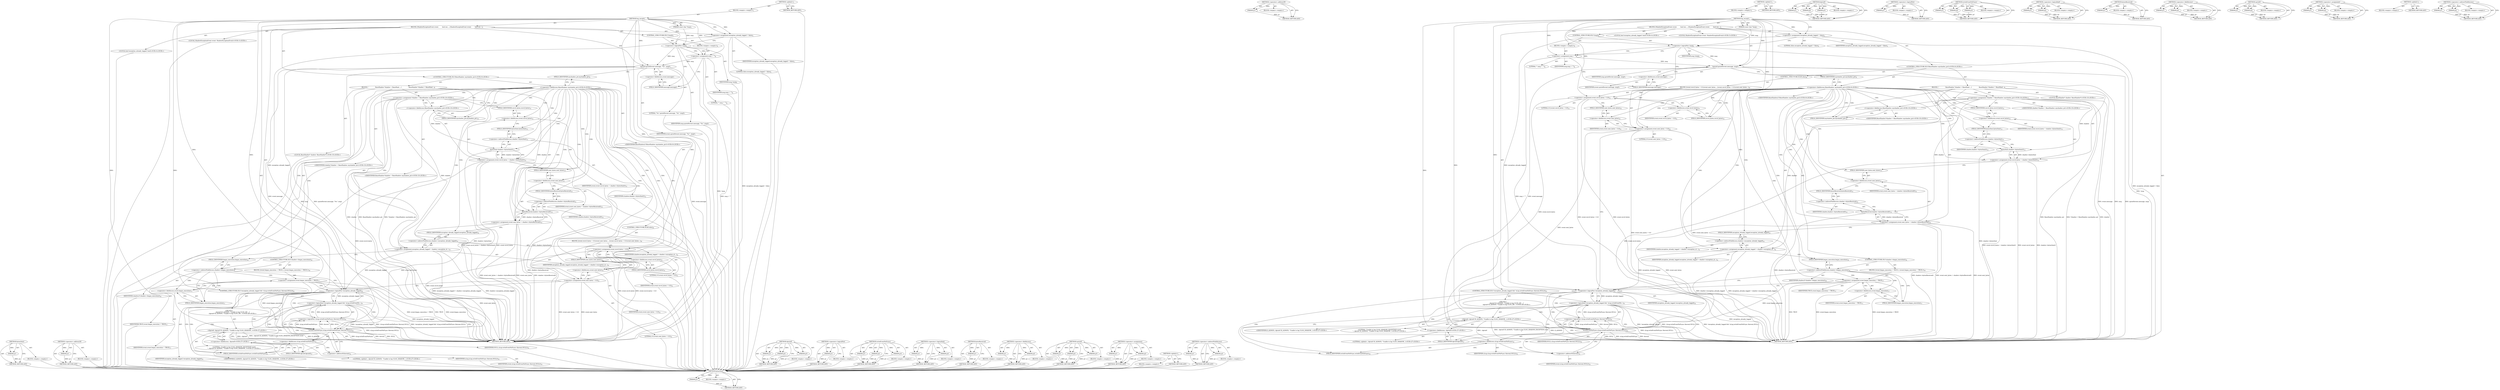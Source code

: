 digraph "&lt;operator&gt;.indirectFieldAccess" {
vulnerable_149 [label=<(METHOD,bytesSent)>];
vulnerable_150 [label=<(PARAM,p1)>];
vulnerable_151 [label=<(BLOCK,&lt;empty&gt;,&lt;empty&gt;)>];
vulnerable_152 [label=<(METHOD_RETURN,ANY)>];
vulnerable_173 [label=<(METHOD,&lt;operator&gt;.addressOf)>];
vulnerable_174 [label=<(PARAM,p1)>];
vulnerable_175 [label=<(BLOCK,&lt;empty&gt;,&lt;empty&gt;)>];
vulnerable_176 [label=<(METHOD_RETURN,ANY)>];
vulnerable_6 [label=<(METHOD,&lt;global&gt;)<SUB>1</SUB>>];
vulnerable_7 [label=<(BLOCK,&lt;empty&gt;,&lt;empty&gt;)<SUB>1</SUB>>];
vulnerable_8 [label=<(METHOD,log_except)<SUB>1</SUB>>];
vulnerable_9 [label=<(PARAM,const char *msg)<SUB>1</SUB>>];
vulnerable_10 [label=<(BLOCK,{
	ShadowExceptionEvent event;
        bool exc...,{
	ShadowExceptionEvent event;
        bool exc...)<SUB>2</SUB>>];
vulnerable_11 [label="<(LOCAL,ShadowExceptionEvent event: ShadowExceptionEvent)<SUB>3</SUB>>"];
vulnerable_12 [label="<(LOCAL,bool exception_already_logged: bool)<SUB>4</SUB>>"];
vulnerable_13 [label=<(&lt;operator&gt;.assignment,exception_already_logged = false)<SUB>4</SUB>>];
vulnerable_14 [label=<(IDENTIFIER,exception_already_logged,exception_already_logged = false)<SUB>4</SUB>>];
vulnerable_15 [label=<(LITERAL,false,exception_already_logged = false)<SUB>4</SUB>>];
vulnerable_16 [label=<(CONTROL_STRUCTURE,IF,if (!msg))<SUB>6</SUB>>];
vulnerable_17 [label=<(&lt;operator&gt;.logicalNot,!msg)<SUB>6</SUB>>];
vulnerable_18 [label=<(IDENTIFIER,msg,!msg)<SUB>6</SUB>>];
vulnerable_19 [label=<(BLOCK,&lt;empty&gt;,&lt;empty&gt;)<SUB>6</SUB>>];
vulnerable_20 [label=<(&lt;operator&gt;.assignment,msg = &quot;&quot;)<SUB>6</SUB>>];
vulnerable_21 [label=<(IDENTIFIER,msg,msg = &quot;&quot;)<SUB>6</SUB>>];
vulnerable_22 [label=<(LITERAL,&quot;&quot;,msg = &quot;&quot;)<SUB>6</SUB>>];
vulnerable_23 [label=<(sprintf,sprintf(event.message, msg))<SUB>7</SUB>>];
vulnerable_24 [label=<(&lt;operator&gt;.fieldAccess,event.message)<SUB>7</SUB>>];
vulnerable_25 [label=<(IDENTIFIER,event,sprintf(event.message, msg))<SUB>7</SUB>>];
vulnerable_26 [label=<(FIELD_IDENTIFIER,message,message)<SUB>7</SUB>>];
vulnerable_27 [label=<(IDENTIFIER,msg,sprintf(event.message, msg))<SUB>7</SUB>>];
vulnerable_28 [label="<(CONTROL_STRUCTURE,IF,if (BaseShadow::myshadow_ptr))<SUB>9</SUB>>"];
vulnerable_29 [label="<(&lt;operator&gt;.fieldAccess,BaseShadow::myshadow_ptr)<SUB>9</SUB>>"];
vulnerable_30 [label="<(IDENTIFIER,BaseShadow,if (BaseShadow::myshadow_ptr))<SUB>9</SUB>>"];
vulnerable_31 [label=<(FIELD_IDENTIFIER,myshadow_ptr,myshadow_ptr)<SUB>9</SUB>>];
vulnerable_32 [label=<(BLOCK,{
                BaseShadow *shadow = BaseShad...,{
                BaseShadow *shadow = BaseShad...)<SUB>9</SUB>>];
vulnerable_33 [label="<(LOCAL,BaseShadow* shadow: BaseShadow*)<SUB>10</SUB>>"];
vulnerable_34 [label="<(&lt;operator&gt;.assignment,*shadow = BaseShadow::myshadow_ptr)<SUB>10</SUB>>"];
vulnerable_35 [label="<(IDENTIFIER,shadow,*shadow = BaseShadow::myshadow_ptr)<SUB>10</SUB>>"];
vulnerable_36 [label="<(&lt;operator&gt;.fieldAccess,BaseShadow::myshadow_ptr)<SUB>10</SUB>>"];
vulnerable_37 [label="<(IDENTIFIER,BaseShadow,*shadow = BaseShadow::myshadow_ptr)<SUB>10</SUB>>"];
vulnerable_38 [label=<(FIELD_IDENTIFIER,myshadow_ptr,myshadow_ptr)<SUB>10</SUB>>];
vulnerable_39 [label=<(&lt;operator&gt;.assignment,event.recvd_bytes = shadow-&gt;bytesSent())<SUB>12</SUB>>];
vulnerable_40 [label=<(&lt;operator&gt;.fieldAccess,event.recvd_bytes)<SUB>12</SUB>>];
vulnerable_41 [label=<(IDENTIFIER,event,event.recvd_bytes = shadow-&gt;bytesSent())<SUB>12</SUB>>];
vulnerable_42 [label=<(FIELD_IDENTIFIER,recvd_bytes,recvd_bytes)<SUB>12</SUB>>];
vulnerable_43 [label=<(bytesSent,shadow-&gt;bytesSent())<SUB>12</SUB>>];
vulnerable_44 [label=<(&lt;operator&gt;.indirectFieldAccess,shadow-&gt;bytesSent)<SUB>12</SUB>>];
vulnerable_45 [label=<(IDENTIFIER,shadow,shadow-&gt;bytesSent())<SUB>12</SUB>>];
vulnerable_46 [label=<(FIELD_IDENTIFIER,bytesSent,bytesSent)<SUB>12</SUB>>];
vulnerable_47 [label=<(&lt;operator&gt;.assignment,event.sent_bytes = shadow-&gt;bytesReceived())<SUB>13</SUB>>];
vulnerable_48 [label=<(&lt;operator&gt;.fieldAccess,event.sent_bytes)<SUB>13</SUB>>];
vulnerable_49 [label=<(IDENTIFIER,event,event.sent_bytes = shadow-&gt;bytesReceived())<SUB>13</SUB>>];
vulnerable_50 [label=<(FIELD_IDENTIFIER,sent_bytes,sent_bytes)<SUB>13</SUB>>];
vulnerable_51 [label=<(bytesReceived,shadow-&gt;bytesReceived())<SUB>13</SUB>>];
vulnerable_52 [label=<(&lt;operator&gt;.indirectFieldAccess,shadow-&gt;bytesReceived)<SUB>13</SUB>>];
vulnerable_53 [label=<(IDENTIFIER,shadow,shadow-&gt;bytesReceived())<SUB>13</SUB>>];
vulnerable_54 [label=<(FIELD_IDENTIFIER,bytesReceived,bytesReceived)<SUB>13</SUB>>];
vulnerable_55 [label=<(&lt;operator&gt;.assignment,exception_already_logged = shadow-&gt;exception_al...)<SUB>14</SUB>>];
vulnerable_56 [label=<(IDENTIFIER,exception_already_logged,exception_already_logged = shadow-&gt;exception_al...)<SUB>14</SUB>>];
vulnerable_57 [label=<(&lt;operator&gt;.indirectFieldAccess,shadow-&gt;exception_already_logged)<SUB>14</SUB>>];
vulnerable_58 [label=<(IDENTIFIER,shadow,exception_already_logged = shadow-&gt;exception_al...)<SUB>14</SUB>>];
vulnerable_59 [label=<(FIELD_IDENTIFIER,exception_already_logged,exception_already_logged)<SUB>14</SUB>>];
vulnerable_60 [label=<(CONTROL_STRUCTURE,IF,if (shadow-&gt;began_execution))<SUB>16</SUB>>];
vulnerable_61 [label=<(&lt;operator&gt;.indirectFieldAccess,shadow-&gt;began_execution)<SUB>16</SUB>>];
vulnerable_62 [label=<(IDENTIFIER,shadow,if (shadow-&gt;began_execution))<SUB>16</SUB>>];
vulnerable_63 [label=<(FIELD_IDENTIFIER,began_execution,began_execution)<SUB>16</SUB>>];
vulnerable_64 [label=<(BLOCK,{
			event.began_execution = TRUE;
		},{
			event.began_execution = TRUE;
		})<SUB>16</SUB>>];
vulnerable_65 [label=<(&lt;operator&gt;.assignment,event.began_execution = TRUE)<SUB>17</SUB>>];
vulnerable_66 [label=<(&lt;operator&gt;.fieldAccess,event.began_execution)<SUB>17</SUB>>];
vulnerable_67 [label=<(IDENTIFIER,event,event.began_execution = TRUE)<SUB>17</SUB>>];
vulnerable_68 [label=<(FIELD_IDENTIFIER,began_execution,began_execution)<SUB>17</SUB>>];
vulnerable_69 [label=<(IDENTIFIER,TRUE,event.began_execution = TRUE)<SUB>17</SUB>>];
vulnerable_70 [label=<(CONTROL_STRUCTURE,ELSE,else)<SUB>20</SUB>>];
vulnerable_71 [label=<(BLOCK,{
		event.recvd_bytes = 0.0;
		event.sent_bytes...,{
		event.recvd_bytes = 0.0;
		event.sent_bytes...)<SUB>20</SUB>>];
vulnerable_72 [label=<(&lt;operator&gt;.assignment,event.recvd_bytes = 0.0)<SUB>21</SUB>>];
vulnerable_73 [label=<(&lt;operator&gt;.fieldAccess,event.recvd_bytes)<SUB>21</SUB>>];
vulnerable_74 [label=<(IDENTIFIER,event,event.recvd_bytes = 0.0)<SUB>21</SUB>>];
vulnerable_75 [label=<(FIELD_IDENTIFIER,recvd_bytes,recvd_bytes)<SUB>21</SUB>>];
vulnerable_76 [label=<(LITERAL,0.0,event.recvd_bytes = 0.0)<SUB>21</SUB>>];
vulnerable_77 [label=<(&lt;operator&gt;.assignment,event.sent_bytes = 0.0)<SUB>22</SUB>>];
vulnerable_78 [label=<(&lt;operator&gt;.fieldAccess,event.sent_bytes)<SUB>22</SUB>>];
vulnerable_79 [label=<(IDENTIFIER,event,event.sent_bytes = 0.0)<SUB>22</SUB>>];
vulnerable_80 [label=<(FIELD_IDENTIFIER,sent_bytes,sent_bytes)<SUB>22</SUB>>];
vulnerable_81 [label=<(LITERAL,0.0,event.sent_bytes = 0.0)<SUB>22</SUB>>];
vulnerable_82 [label=<(CONTROL_STRUCTURE,IF,if (!exception_already_logged &amp;&amp; !uLog.writeEventNoFsync (&amp;event,NULL)))<SUB>25</SUB>>];
vulnerable_83 [label=<(&lt;operator&gt;.logicalAnd,!exception_already_logged &amp;&amp; !uLog.writeEventNo...)<SUB>25</SUB>>];
vulnerable_84 [label=<(&lt;operator&gt;.logicalNot,!exception_already_logged)<SUB>25</SUB>>];
vulnerable_85 [label=<(IDENTIFIER,exception_already_logged,!exception_already_logged)<SUB>25</SUB>>];
vulnerable_86 [label=<(&lt;operator&gt;.logicalNot,!uLog.writeEventNoFsync (&amp;event,NULL))<SUB>25</SUB>>];
vulnerable_87 [label=<(writeEventNoFsync,uLog.writeEventNoFsync (&amp;event,NULL))<SUB>25</SUB>>];
vulnerable_88 [label=<(&lt;operator&gt;.fieldAccess,uLog.writeEventNoFsync)<SUB>25</SUB>>];
vulnerable_89 [label=<(IDENTIFIER,uLog,uLog.writeEventNoFsync (&amp;event,NULL))<SUB>25</SUB>>];
vulnerable_90 [label=<(FIELD_IDENTIFIER,writeEventNoFsync,writeEventNoFsync)<SUB>25</SUB>>];
vulnerable_91 [label=<(&lt;operator&gt;.addressOf,&amp;event)<SUB>25</SUB>>];
vulnerable_92 [label=<(IDENTIFIER,event,uLog.writeEventNoFsync (&amp;event,NULL))<SUB>25</SUB>>];
vulnerable_93 [label=<(IDENTIFIER,NULL,uLog.writeEventNoFsync (&amp;event,NULL))<SUB>25</SUB>>];
vulnerable_94 [label="<(BLOCK,{
		::dprintf (D_ALWAYS, &quot;Unable to log ULOG_SH...,{
		::dprintf (D_ALWAYS, &quot;Unable to log ULOG_SH...)<SUB>26</SUB>>"];
vulnerable_95 [label="<(dprintf,::dprintf (D_ALWAYS, &quot;Unable to log ULOG_SHADOW...)<SUB>27</SUB>>"];
vulnerable_96 [label="<(&lt;operator&gt;.fieldAccess,::dprintf)<SUB>27</SUB>>"];
vulnerable_97 [label="<(LITERAL,&lt;global&gt;,::dprintf (D_ALWAYS, &quot;Unable to log ULOG_SHADOW...)<SUB>27</SUB>>"];
vulnerable_98 [label=<(FIELD_IDENTIFIER,dprintf,dprintf)<SUB>27</SUB>>];
vulnerable_99 [label="<(IDENTIFIER,D_ALWAYS,::dprintf (D_ALWAYS, &quot;Unable to log ULOG_SHADOW...)<SUB>27</SUB>>"];
vulnerable_100 [label="<(LITERAL,&quot;Unable to log ULOG_SHADOW_EXCEPTION event\n&quot;,::dprintf (D_ALWAYS, &quot;Unable to log ULOG_SHADOW...)<SUB>27</SUB>>"];
vulnerable_101 [label=<(METHOD_RETURN,ANY)<SUB>1</SUB>>];
vulnerable_103 [label=<(METHOD_RETURN,ANY)<SUB>1</SUB>>];
vulnerable_177 [label=<(METHOD,dprintf)>];
vulnerable_178 [label=<(PARAM,p1)>];
vulnerable_179 [label=<(PARAM,p2)>];
vulnerable_180 [label=<(PARAM,p3)>];
vulnerable_181 [label=<(BLOCK,&lt;empty&gt;,&lt;empty&gt;)>];
vulnerable_182 [label=<(METHOD_RETURN,ANY)>];
vulnerable_135 [label=<(METHOD,&lt;operator&gt;.logicalNot)>];
vulnerable_136 [label=<(PARAM,p1)>];
vulnerable_137 [label=<(BLOCK,&lt;empty&gt;,&lt;empty&gt;)>];
vulnerable_138 [label=<(METHOD_RETURN,ANY)>];
vulnerable_167 [label=<(METHOD,writeEventNoFsync)>];
vulnerable_168 [label=<(PARAM,p1)>];
vulnerable_169 [label=<(PARAM,p2)>];
vulnerable_170 [label=<(PARAM,p3)>];
vulnerable_171 [label=<(BLOCK,&lt;empty&gt;,&lt;empty&gt;)>];
vulnerable_172 [label=<(METHOD_RETURN,ANY)>];
vulnerable_162 [label=<(METHOD,&lt;operator&gt;.logicalAnd)>];
vulnerable_163 [label=<(PARAM,p1)>];
vulnerable_164 [label=<(PARAM,p2)>];
vulnerable_165 [label=<(BLOCK,&lt;empty&gt;,&lt;empty&gt;)>];
vulnerable_166 [label=<(METHOD_RETURN,ANY)>];
vulnerable_158 [label=<(METHOD,bytesReceived)>];
vulnerable_159 [label=<(PARAM,p1)>];
vulnerable_160 [label=<(BLOCK,&lt;empty&gt;,&lt;empty&gt;)>];
vulnerable_161 [label=<(METHOD_RETURN,ANY)>];
vulnerable_144 [label=<(METHOD,&lt;operator&gt;.fieldAccess)>];
vulnerable_145 [label=<(PARAM,p1)>];
vulnerable_146 [label=<(PARAM,p2)>];
vulnerable_147 [label=<(BLOCK,&lt;empty&gt;,&lt;empty&gt;)>];
vulnerable_148 [label=<(METHOD_RETURN,ANY)>];
vulnerable_139 [label=<(METHOD,sprintf)>];
vulnerable_140 [label=<(PARAM,p1)>];
vulnerable_141 [label=<(PARAM,p2)>];
vulnerable_142 [label=<(BLOCK,&lt;empty&gt;,&lt;empty&gt;)>];
vulnerable_143 [label=<(METHOD_RETURN,ANY)>];
vulnerable_130 [label=<(METHOD,&lt;operator&gt;.assignment)>];
vulnerable_131 [label=<(PARAM,p1)>];
vulnerable_132 [label=<(PARAM,p2)>];
vulnerable_133 [label=<(BLOCK,&lt;empty&gt;,&lt;empty&gt;)>];
vulnerable_134 [label=<(METHOD_RETURN,ANY)>];
vulnerable_124 [label=<(METHOD,&lt;global&gt;)<SUB>1</SUB>>];
vulnerable_125 [label=<(BLOCK,&lt;empty&gt;,&lt;empty&gt;)>];
vulnerable_126 [label=<(METHOD_RETURN,ANY)>];
vulnerable_153 [label=<(METHOD,&lt;operator&gt;.indirectFieldAccess)>];
vulnerable_154 [label=<(PARAM,p1)>];
vulnerable_155 [label=<(PARAM,p2)>];
vulnerable_156 [label=<(BLOCK,&lt;empty&gt;,&lt;empty&gt;)>];
vulnerable_157 [label=<(METHOD_RETURN,ANY)>];
fixed_153 [label=<(METHOD,bytesSent)>];
fixed_154 [label=<(PARAM,p1)>];
fixed_155 [label=<(BLOCK,&lt;empty&gt;,&lt;empty&gt;)>];
fixed_156 [label=<(METHOD_RETURN,ANY)>];
fixed_177 [label=<(METHOD,&lt;operator&gt;.addressOf)>];
fixed_178 [label=<(PARAM,p1)>];
fixed_179 [label=<(BLOCK,&lt;empty&gt;,&lt;empty&gt;)>];
fixed_180 [label=<(METHOD_RETURN,ANY)>];
fixed_6 [label=<(METHOD,&lt;global&gt;)<SUB>1</SUB>>];
fixed_7 [label=<(BLOCK,&lt;empty&gt;,&lt;empty&gt;)<SUB>1</SUB>>];
fixed_8 [label=<(METHOD,log_except)<SUB>1</SUB>>];
fixed_9 [label=<(PARAM,const char *msg)<SUB>1</SUB>>];
fixed_10 [label=<(BLOCK,{
	ShadowExceptionEvent event;
        bool exc...,{
	ShadowExceptionEvent event;
        bool exc...)<SUB>2</SUB>>];
fixed_11 [label="<(LOCAL,ShadowExceptionEvent event: ShadowExceptionEvent)<SUB>3</SUB>>"];
fixed_12 [label="<(LOCAL,bool exception_already_logged: bool)<SUB>4</SUB>>"];
fixed_13 [label=<(&lt;operator&gt;.assignment,exception_already_logged = false)<SUB>4</SUB>>];
fixed_14 [label=<(IDENTIFIER,exception_already_logged,exception_already_logged = false)<SUB>4</SUB>>];
fixed_15 [label=<(LITERAL,false,exception_already_logged = false)<SUB>4</SUB>>];
fixed_16 [label=<(CONTROL_STRUCTURE,IF,if (!msg))<SUB>6</SUB>>];
fixed_17 [label=<(&lt;operator&gt;.logicalNot,!msg)<SUB>6</SUB>>];
fixed_18 [label=<(IDENTIFIER,msg,!msg)<SUB>6</SUB>>];
fixed_19 [label=<(BLOCK,&lt;empty&gt;,&lt;empty&gt;)<SUB>6</SUB>>];
fixed_20 [label=<(&lt;operator&gt;.assignment,msg = &quot;&quot;)<SUB>6</SUB>>];
fixed_21 [label=<(IDENTIFIER,msg,msg = &quot;&quot;)<SUB>6</SUB>>];
fixed_22 [label=<(LITERAL,&quot;&quot;,msg = &quot;&quot;)<SUB>6</SUB>>];
fixed_23 [label=<(sprintf,sprintf(event.message, &quot;%s&quot;, msg))<SUB>7</SUB>>];
fixed_24 [label=<(&lt;operator&gt;.fieldAccess,event.message)<SUB>7</SUB>>];
fixed_25 [label=<(IDENTIFIER,event,sprintf(event.message, &quot;%s&quot;, msg))<SUB>7</SUB>>];
fixed_26 [label=<(FIELD_IDENTIFIER,message,message)<SUB>7</SUB>>];
fixed_27 [label=<(LITERAL,&quot;%s&quot;,sprintf(event.message, &quot;%s&quot;, msg))<SUB>7</SUB>>];
fixed_28 [label=<(IDENTIFIER,msg,sprintf(event.message, &quot;%s&quot;, msg))<SUB>7</SUB>>];
fixed_29 [label="<(CONTROL_STRUCTURE,IF,if (BaseShadow::myshadow_ptr))<SUB>9</SUB>>"];
fixed_30 [label="<(&lt;operator&gt;.fieldAccess,BaseShadow::myshadow_ptr)<SUB>9</SUB>>"];
fixed_31 [label="<(IDENTIFIER,BaseShadow,if (BaseShadow::myshadow_ptr))<SUB>9</SUB>>"];
fixed_32 [label=<(FIELD_IDENTIFIER,myshadow_ptr,myshadow_ptr)<SUB>9</SUB>>];
fixed_33 [label=<(BLOCK,{
                BaseShadow *shadow = BaseShad...,{
                BaseShadow *shadow = BaseShad...)<SUB>9</SUB>>];
fixed_34 [label="<(LOCAL,BaseShadow* shadow: BaseShadow*)<SUB>10</SUB>>"];
fixed_35 [label="<(&lt;operator&gt;.assignment,*shadow = BaseShadow::myshadow_ptr)<SUB>10</SUB>>"];
fixed_36 [label="<(IDENTIFIER,shadow,*shadow = BaseShadow::myshadow_ptr)<SUB>10</SUB>>"];
fixed_37 [label="<(&lt;operator&gt;.fieldAccess,BaseShadow::myshadow_ptr)<SUB>10</SUB>>"];
fixed_38 [label="<(IDENTIFIER,BaseShadow,*shadow = BaseShadow::myshadow_ptr)<SUB>10</SUB>>"];
fixed_39 [label=<(FIELD_IDENTIFIER,myshadow_ptr,myshadow_ptr)<SUB>10</SUB>>];
fixed_40 [label=<(&lt;operator&gt;.assignment,event.recvd_bytes = shadow-&gt;bytesSent())<SUB>12</SUB>>];
fixed_41 [label=<(&lt;operator&gt;.fieldAccess,event.recvd_bytes)<SUB>12</SUB>>];
fixed_42 [label=<(IDENTIFIER,event,event.recvd_bytes = shadow-&gt;bytesSent())<SUB>12</SUB>>];
fixed_43 [label=<(FIELD_IDENTIFIER,recvd_bytes,recvd_bytes)<SUB>12</SUB>>];
fixed_44 [label=<(bytesSent,shadow-&gt;bytesSent())<SUB>12</SUB>>];
fixed_45 [label=<(&lt;operator&gt;.indirectFieldAccess,shadow-&gt;bytesSent)<SUB>12</SUB>>];
fixed_46 [label=<(IDENTIFIER,shadow,shadow-&gt;bytesSent())<SUB>12</SUB>>];
fixed_47 [label=<(FIELD_IDENTIFIER,bytesSent,bytesSent)<SUB>12</SUB>>];
fixed_48 [label=<(&lt;operator&gt;.assignment,event.sent_bytes = shadow-&gt;bytesReceived())<SUB>13</SUB>>];
fixed_49 [label=<(&lt;operator&gt;.fieldAccess,event.sent_bytes)<SUB>13</SUB>>];
fixed_50 [label=<(IDENTIFIER,event,event.sent_bytes = shadow-&gt;bytesReceived())<SUB>13</SUB>>];
fixed_51 [label=<(FIELD_IDENTIFIER,sent_bytes,sent_bytes)<SUB>13</SUB>>];
fixed_52 [label=<(bytesReceived,shadow-&gt;bytesReceived())<SUB>13</SUB>>];
fixed_53 [label=<(&lt;operator&gt;.indirectFieldAccess,shadow-&gt;bytesReceived)<SUB>13</SUB>>];
fixed_54 [label=<(IDENTIFIER,shadow,shadow-&gt;bytesReceived())<SUB>13</SUB>>];
fixed_55 [label=<(FIELD_IDENTIFIER,bytesReceived,bytesReceived)<SUB>13</SUB>>];
fixed_56 [label=<(&lt;operator&gt;.assignment,exception_already_logged = shadow-&gt;exception_al...)<SUB>14</SUB>>];
fixed_57 [label=<(IDENTIFIER,exception_already_logged,exception_already_logged = shadow-&gt;exception_al...)<SUB>14</SUB>>];
fixed_58 [label=<(&lt;operator&gt;.indirectFieldAccess,shadow-&gt;exception_already_logged)<SUB>14</SUB>>];
fixed_59 [label=<(IDENTIFIER,shadow,exception_already_logged = shadow-&gt;exception_al...)<SUB>14</SUB>>];
fixed_60 [label=<(FIELD_IDENTIFIER,exception_already_logged,exception_already_logged)<SUB>14</SUB>>];
fixed_61 [label=<(CONTROL_STRUCTURE,IF,if (shadow-&gt;began_execution))<SUB>16</SUB>>];
fixed_62 [label=<(&lt;operator&gt;.indirectFieldAccess,shadow-&gt;began_execution)<SUB>16</SUB>>];
fixed_63 [label=<(IDENTIFIER,shadow,if (shadow-&gt;began_execution))<SUB>16</SUB>>];
fixed_64 [label=<(FIELD_IDENTIFIER,began_execution,began_execution)<SUB>16</SUB>>];
fixed_65 [label=<(BLOCK,{
			event.began_execution = TRUE;
		},{
			event.began_execution = TRUE;
		})<SUB>16</SUB>>];
fixed_66 [label=<(&lt;operator&gt;.assignment,event.began_execution = TRUE)<SUB>17</SUB>>];
fixed_67 [label=<(&lt;operator&gt;.fieldAccess,event.began_execution)<SUB>17</SUB>>];
fixed_68 [label=<(IDENTIFIER,event,event.began_execution = TRUE)<SUB>17</SUB>>];
fixed_69 [label=<(FIELD_IDENTIFIER,began_execution,began_execution)<SUB>17</SUB>>];
fixed_70 [label=<(IDENTIFIER,TRUE,event.began_execution = TRUE)<SUB>17</SUB>>];
fixed_71 [label=<(CONTROL_STRUCTURE,ELSE,else)<SUB>20</SUB>>];
fixed_72 [label=<(BLOCK,{
		event.recvd_bytes = 0.0;
		event.sent_bytes...,{
		event.recvd_bytes = 0.0;
		event.sent_bytes...)<SUB>20</SUB>>];
fixed_73 [label=<(&lt;operator&gt;.assignment,event.recvd_bytes = 0.0)<SUB>21</SUB>>];
fixed_74 [label=<(&lt;operator&gt;.fieldAccess,event.recvd_bytes)<SUB>21</SUB>>];
fixed_75 [label=<(IDENTIFIER,event,event.recvd_bytes = 0.0)<SUB>21</SUB>>];
fixed_76 [label=<(FIELD_IDENTIFIER,recvd_bytes,recvd_bytes)<SUB>21</SUB>>];
fixed_77 [label=<(LITERAL,0.0,event.recvd_bytes = 0.0)<SUB>21</SUB>>];
fixed_78 [label=<(&lt;operator&gt;.assignment,event.sent_bytes = 0.0)<SUB>22</SUB>>];
fixed_79 [label=<(&lt;operator&gt;.fieldAccess,event.sent_bytes)<SUB>22</SUB>>];
fixed_80 [label=<(IDENTIFIER,event,event.sent_bytes = 0.0)<SUB>22</SUB>>];
fixed_81 [label=<(FIELD_IDENTIFIER,sent_bytes,sent_bytes)<SUB>22</SUB>>];
fixed_82 [label=<(LITERAL,0.0,event.sent_bytes = 0.0)<SUB>22</SUB>>];
fixed_83 [label=<(CONTROL_STRUCTURE,IF,if (!exception_already_logged &amp;&amp; !uLog.writeEventNoFsync (&amp;event,NULL)))<SUB>25</SUB>>];
fixed_84 [label=<(&lt;operator&gt;.logicalAnd,!exception_already_logged &amp;&amp; !uLog.writeEventNo...)<SUB>25</SUB>>];
fixed_85 [label=<(&lt;operator&gt;.logicalNot,!exception_already_logged)<SUB>25</SUB>>];
fixed_86 [label=<(IDENTIFIER,exception_already_logged,!exception_already_logged)<SUB>25</SUB>>];
fixed_87 [label=<(&lt;operator&gt;.logicalNot,!uLog.writeEventNoFsync (&amp;event,NULL))<SUB>25</SUB>>];
fixed_88 [label=<(writeEventNoFsync,uLog.writeEventNoFsync (&amp;event,NULL))<SUB>25</SUB>>];
fixed_89 [label=<(&lt;operator&gt;.fieldAccess,uLog.writeEventNoFsync)<SUB>25</SUB>>];
fixed_90 [label=<(IDENTIFIER,uLog,uLog.writeEventNoFsync (&amp;event,NULL))<SUB>25</SUB>>];
fixed_91 [label=<(FIELD_IDENTIFIER,writeEventNoFsync,writeEventNoFsync)<SUB>25</SUB>>];
fixed_92 [label=<(&lt;operator&gt;.addressOf,&amp;event)<SUB>25</SUB>>];
fixed_93 [label=<(IDENTIFIER,event,uLog.writeEventNoFsync (&amp;event,NULL))<SUB>25</SUB>>];
fixed_94 [label=<(IDENTIFIER,NULL,uLog.writeEventNoFsync (&amp;event,NULL))<SUB>25</SUB>>];
fixed_95 [label="<(BLOCK,{
		::dprintf (D_ALWAYS, &quot;Unable to log ULOG_SH...,{
		::dprintf (D_ALWAYS, &quot;Unable to log ULOG_SH...)<SUB>26</SUB>>"];
fixed_96 [label="<(dprintf,::dprintf (D_ALWAYS, &quot;Unable to log ULOG_SHADOW...)<SUB>27</SUB>>"];
fixed_97 [label="<(&lt;operator&gt;.fieldAccess,::dprintf)<SUB>27</SUB>>"];
fixed_98 [label="<(LITERAL,&lt;global&gt;,::dprintf (D_ALWAYS, &quot;Unable to log ULOG_SHADOW...)<SUB>27</SUB>>"];
fixed_99 [label=<(FIELD_IDENTIFIER,dprintf,dprintf)<SUB>27</SUB>>];
fixed_100 [label="<(IDENTIFIER,D_ALWAYS,::dprintf (D_ALWAYS, &quot;Unable to log ULOG_SHADOW...)<SUB>27</SUB>>"];
fixed_101 [label="<(LITERAL,&quot;Unable to log ULOG_SHADOW_EXCEPTION event\n&quot;,::dprintf (D_ALWAYS, &quot;Unable to log ULOG_SHADOW...)<SUB>27</SUB>>"];
fixed_102 [label=<(METHOD_RETURN,ANY)<SUB>1</SUB>>];
fixed_104 [label=<(METHOD_RETURN,ANY)<SUB>1</SUB>>];
fixed_181 [label=<(METHOD,dprintf)>];
fixed_182 [label=<(PARAM,p1)>];
fixed_183 [label=<(PARAM,p2)>];
fixed_184 [label=<(PARAM,p3)>];
fixed_185 [label=<(BLOCK,&lt;empty&gt;,&lt;empty&gt;)>];
fixed_186 [label=<(METHOD_RETURN,ANY)>];
fixed_138 [label=<(METHOD,&lt;operator&gt;.logicalNot)>];
fixed_139 [label=<(PARAM,p1)>];
fixed_140 [label=<(BLOCK,&lt;empty&gt;,&lt;empty&gt;)>];
fixed_141 [label=<(METHOD_RETURN,ANY)>];
fixed_171 [label=<(METHOD,writeEventNoFsync)>];
fixed_172 [label=<(PARAM,p1)>];
fixed_173 [label=<(PARAM,p2)>];
fixed_174 [label=<(PARAM,p3)>];
fixed_175 [label=<(BLOCK,&lt;empty&gt;,&lt;empty&gt;)>];
fixed_176 [label=<(METHOD_RETURN,ANY)>];
fixed_166 [label=<(METHOD,&lt;operator&gt;.logicalAnd)>];
fixed_167 [label=<(PARAM,p1)>];
fixed_168 [label=<(PARAM,p2)>];
fixed_169 [label=<(BLOCK,&lt;empty&gt;,&lt;empty&gt;)>];
fixed_170 [label=<(METHOD_RETURN,ANY)>];
fixed_162 [label=<(METHOD,bytesReceived)>];
fixed_163 [label=<(PARAM,p1)>];
fixed_164 [label=<(BLOCK,&lt;empty&gt;,&lt;empty&gt;)>];
fixed_165 [label=<(METHOD_RETURN,ANY)>];
fixed_148 [label=<(METHOD,&lt;operator&gt;.fieldAccess)>];
fixed_149 [label=<(PARAM,p1)>];
fixed_150 [label=<(PARAM,p2)>];
fixed_151 [label=<(BLOCK,&lt;empty&gt;,&lt;empty&gt;)>];
fixed_152 [label=<(METHOD_RETURN,ANY)>];
fixed_142 [label=<(METHOD,sprintf)>];
fixed_143 [label=<(PARAM,p1)>];
fixed_144 [label=<(PARAM,p2)>];
fixed_145 [label=<(PARAM,p3)>];
fixed_146 [label=<(BLOCK,&lt;empty&gt;,&lt;empty&gt;)>];
fixed_147 [label=<(METHOD_RETURN,ANY)>];
fixed_133 [label=<(METHOD,&lt;operator&gt;.assignment)>];
fixed_134 [label=<(PARAM,p1)>];
fixed_135 [label=<(PARAM,p2)>];
fixed_136 [label=<(BLOCK,&lt;empty&gt;,&lt;empty&gt;)>];
fixed_137 [label=<(METHOD_RETURN,ANY)>];
fixed_127 [label=<(METHOD,&lt;global&gt;)<SUB>1</SUB>>];
fixed_128 [label=<(BLOCK,&lt;empty&gt;,&lt;empty&gt;)>];
fixed_129 [label=<(METHOD_RETURN,ANY)>];
fixed_157 [label=<(METHOD,&lt;operator&gt;.indirectFieldAccess)>];
fixed_158 [label=<(PARAM,p1)>];
fixed_159 [label=<(PARAM,p2)>];
fixed_160 [label=<(BLOCK,&lt;empty&gt;,&lt;empty&gt;)>];
fixed_161 [label=<(METHOD_RETURN,ANY)>];
vulnerable_149 -> vulnerable_150  [key=0, label="AST: "];
vulnerable_149 -> vulnerable_150  [key=1, label="DDG: "];
vulnerable_149 -> vulnerable_151  [key=0, label="AST: "];
vulnerable_149 -> vulnerable_152  [key=0, label="AST: "];
vulnerable_149 -> vulnerable_152  [key=1, label="CFG: "];
vulnerable_150 -> vulnerable_152  [key=0, label="DDG: p1"];
vulnerable_173 -> vulnerable_174  [key=0, label="AST: "];
vulnerable_173 -> vulnerable_174  [key=1, label="DDG: "];
vulnerable_173 -> vulnerable_175  [key=0, label="AST: "];
vulnerable_173 -> vulnerable_176  [key=0, label="AST: "];
vulnerable_173 -> vulnerable_176  [key=1, label="CFG: "];
vulnerable_174 -> vulnerable_176  [key=0, label="DDG: p1"];
vulnerable_6 -> vulnerable_7  [key=0, label="AST: "];
vulnerable_6 -> vulnerable_103  [key=0, label="AST: "];
vulnerable_6 -> vulnerable_103  [key=1, label="CFG: "];
vulnerable_7 -> vulnerable_8  [key=0, label="AST: "];
vulnerable_8 -> vulnerable_9  [key=0, label="AST: "];
vulnerable_8 -> vulnerable_9  [key=1, label="DDG: "];
vulnerable_8 -> vulnerable_10  [key=0, label="AST: "];
vulnerable_8 -> vulnerable_101  [key=0, label="AST: "];
vulnerable_8 -> vulnerable_13  [key=0, label="CFG: "];
vulnerable_8 -> vulnerable_13  [key=1, label="DDG: "];
vulnerable_8 -> vulnerable_23  [key=0, label="DDG: "];
vulnerable_8 -> vulnerable_17  [key=0, label="DDG: "];
vulnerable_8 -> vulnerable_20  [key=0, label="DDG: "];
vulnerable_8 -> vulnerable_72  [key=0, label="DDG: "];
vulnerable_8 -> vulnerable_77  [key=0, label="DDG: "];
vulnerable_8 -> vulnerable_84  [key=0, label="DDG: "];
vulnerable_8 -> vulnerable_95  [key=0, label="DDG: "];
vulnerable_8 -> vulnerable_65  [key=0, label="DDG: "];
vulnerable_8 -> vulnerable_87  [key=0, label="DDG: "];
vulnerable_9 -> vulnerable_17  [key=0, label="DDG: msg"];
vulnerable_10 -> vulnerable_11  [key=0, label="AST: "];
vulnerable_10 -> vulnerable_12  [key=0, label="AST: "];
vulnerable_10 -> vulnerable_13  [key=0, label="AST: "];
vulnerable_10 -> vulnerable_16  [key=0, label="AST: "];
vulnerable_10 -> vulnerable_23  [key=0, label="AST: "];
vulnerable_10 -> vulnerable_28  [key=0, label="AST: "];
vulnerable_10 -> vulnerable_82  [key=0, label="AST: "];
vulnerable_13 -> vulnerable_14  [key=0, label="AST: "];
vulnerable_13 -> vulnerable_15  [key=0, label="AST: "];
vulnerable_13 -> vulnerable_17  [key=0, label="CFG: "];
vulnerable_13 -> vulnerable_101  [key=0, label="DDG: exception_already_logged = false"];
vulnerable_13 -> vulnerable_84  [key=0, label="DDG: exception_already_logged"];
vulnerable_16 -> vulnerable_17  [key=0, label="AST: "];
vulnerable_16 -> vulnerable_19  [key=0, label="AST: "];
vulnerable_17 -> vulnerable_18  [key=0, label="AST: "];
vulnerable_17 -> vulnerable_20  [key=0, label="CFG: "];
vulnerable_17 -> vulnerable_20  [key=1, label="CDG: "];
vulnerable_17 -> vulnerable_26  [key=0, label="CFG: "];
vulnerable_17 -> vulnerable_101  [key=0, label="DDG: !msg"];
vulnerable_17 -> vulnerable_23  [key=0, label="DDG: msg"];
vulnerable_19 -> vulnerable_20  [key=0, label="AST: "];
vulnerable_20 -> vulnerable_21  [key=0, label="AST: "];
vulnerable_20 -> vulnerable_22  [key=0, label="AST: "];
vulnerable_20 -> vulnerable_26  [key=0, label="CFG: "];
vulnerable_20 -> vulnerable_101  [key=0, label="DDG: msg = &quot;&quot;"];
vulnerable_20 -> vulnerable_23  [key=0, label="DDG: msg"];
vulnerable_23 -> vulnerable_24  [key=0, label="AST: "];
vulnerable_23 -> vulnerable_27  [key=0, label="AST: "];
vulnerable_23 -> vulnerable_31  [key=0, label="CFG: "];
vulnerable_23 -> vulnerable_101  [key=0, label="DDG: event.message"];
vulnerable_23 -> vulnerable_101  [key=1, label="DDG: msg"];
vulnerable_23 -> vulnerable_101  [key=2, label="DDG: sprintf(event.message, msg)"];
vulnerable_23 -> vulnerable_87  [key=0, label="DDG: event.message"];
vulnerable_24 -> vulnerable_25  [key=0, label="AST: "];
vulnerable_24 -> vulnerable_26  [key=0, label="AST: "];
vulnerable_24 -> vulnerable_23  [key=0, label="CFG: "];
vulnerable_26 -> vulnerable_24  [key=0, label="CFG: "];
vulnerable_28 -> vulnerable_29  [key=0, label="AST: "];
vulnerable_28 -> vulnerable_32  [key=0, label="AST: "];
vulnerable_28 -> vulnerable_70  [key=0, label="AST: "];
vulnerable_29 -> vulnerable_30  [key=0, label="AST: "];
vulnerable_29 -> vulnerable_31  [key=0, label="AST: "];
vulnerable_29 -> vulnerable_38  [key=0, label="CFG: "];
vulnerable_29 -> vulnerable_38  [key=1, label="CDG: "];
vulnerable_29 -> vulnerable_75  [key=0, label="CFG: "];
vulnerable_29 -> vulnerable_75  [key=1, label="CDG: "];
vulnerable_29 -> vulnerable_47  [key=0, label="CDG: "];
vulnerable_29 -> vulnerable_34  [key=0, label="CDG: "];
vulnerable_29 -> vulnerable_48  [key=0, label="CDG: "];
vulnerable_29 -> vulnerable_73  [key=0, label="CDG: "];
vulnerable_29 -> vulnerable_77  [key=0, label="CDG: "];
vulnerable_29 -> vulnerable_42  [key=0, label="CDG: "];
vulnerable_29 -> vulnerable_51  [key=0, label="CDG: "];
vulnerable_29 -> vulnerable_57  [key=0, label="CDG: "];
vulnerable_29 -> vulnerable_52  [key=0, label="CDG: "];
vulnerable_29 -> vulnerable_46  [key=0, label="CDG: "];
vulnerable_29 -> vulnerable_72  [key=0, label="CDG: "];
vulnerable_29 -> vulnerable_40  [key=0, label="CDG: "];
vulnerable_29 -> vulnerable_50  [key=0, label="CDG: "];
vulnerable_29 -> vulnerable_59  [key=0, label="CDG: "];
vulnerable_29 -> vulnerable_44  [key=0, label="CDG: "];
vulnerable_29 -> vulnerable_54  [key=0, label="CDG: "];
vulnerable_29 -> vulnerable_43  [key=0, label="CDG: "];
vulnerable_29 -> vulnerable_80  [key=0, label="CDG: "];
vulnerable_29 -> vulnerable_61  [key=0, label="CDG: "];
vulnerable_29 -> vulnerable_36  [key=0, label="CDG: "];
vulnerable_29 -> vulnerable_63  [key=0, label="CDG: "];
vulnerable_29 -> vulnerable_55  [key=0, label="CDG: "];
vulnerable_29 -> vulnerable_78  [key=0, label="CDG: "];
vulnerable_29 -> vulnerable_39  [key=0, label="CDG: "];
vulnerable_31 -> vulnerable_29  [key=0, label="CFG: "];
vulnerable_32 -> vulnerable_33  [key=0, label="AST: "];
vulnerable_32 -> vulnerable_34  [key=0, label="AST: "];
vulnerable_32 -> vulnerable_39  [key=0, label="AST: "];
vulnerable_32 -> vulnerable_47  [key=0, label="AST: "];
vulnerable_32 -> vulnerable_55  [key=0, label="AST: "];
vulnerable_32 -> vulnerable_60  [key=0, label="AST: "];
vulnerable_34 -> vulnerable_35  [key=0, label="AST: "];
vulnerable_34 -> vulnerable_36  [key=0, label="AST: "];
vulnerable_34 -> vulnerable_42  [key=0, label="CFG: "];
vulnerable_34 -> vulnerable_101  [key=0, label="DDG: shadow"];
vulnerable_34 -> vulnerable_101  [key=1, label="DDG: BaseShadow::myshadow_ptr"];
vulnerable_34 -> vulnerable_101  [key=2, label="DDG: *shadow = BaseShadow::myshadow_ptr"];
vulnerable_34 -> vulnerable_55  [key=0, label="DDG: shadow"];
vulnerable_34 -> vulnerable_43  [key=0, label="DDG: shadow"];
vulnerable_34 -> vulnerable_51  [key=0, label="DDG: shadow"];
vulnerable_36 -> vulnerable_37  [key=0, label="AST: "];
vulnerable_36 -> vulnerable_38  [key=0, label="AST: "];
vulnerable_36 -> vulnerable_34  [key=0, label="CFG: "];
vulnerable_38 -> vulnerable_36  [key=0, label="CFG: "];
vulnerable_39 -> vulnerable_40  [key=0, label="AST: "];
vulnerable_39 -> vulnerable_43  [key=0, label="AST: "];
vulnerable_39 -> vulnerable_50  [key=0, label="CFG: "];
vulnerable_39 -> vulnerable_101  [key=0, label="DDG: event.recvd_bytes"];
vulnerable_39 -> vulnerable_101  [key=1, label="DDG: shadow-&gt;bytesSent()"];
vulnerable_39 -> vulnerable_101  [key=2, label="DDG: event.recvd_bytes = shadow-&gt;bytesSent()"];
vulnerable_39 -> vulnerable_87  [key=0, label="DDG: event.recvd_bytes"];
vulnerable_40 -> vulnerable_41  [key=0, label="AST: "];
vulnerable_40 -> vulnerable_42  [key=0, label="AST: "];
vulnerable_40 -> vulnerable_46  [key=0, label="CFG: "];
vulnerable_42 -> vulnerable_40  [key=0, label="CFG: "];
vulnerable_43 -> vulnerable_44  [key=0, label="AST: "];
vulnerable_43 -> vulnerable_39  [key=0, label="CFG: "];
vulnerable_43 -> vulnerable_39  [key=1, label="DDG: shadow-&gt;bytesSent"];
vulnerable_43 -> vulnerable_101  [key=0, label="DDG: shadow-&gt;bytesSent"];
vulnerable_44 -> vulnerable_45  [key=0, label="AST: "];
vulnerable_44 -> vulnerable_46  [key=0, label="AST: "];
vulnerable_44 -> vulnerable_43  [key=0, label="CFG: "];
vulnerable_46 -> vulnerable_44  [key=0, label="CFG: "];
vulnerable_47 -> vulnerable_48  [key=0, label="AST: "];
vulnerable_47 -> vulnerable_51  [key=0, label="AST: "];
vulnerable_47 -> vulnerable_59  [key=0, label="CFG: "];
vulnerable_47 -> vulnerable_101  [key=0, label="DDG: event.sent_bytes"];
vulnerable_47 -> vulnerable_101  [key=1, label="DDG: shadow-&gt;bytesReceived()"];
vulnerable_47 -> vulnerable_101  [key=2, label="DDG: event.sent_bytes = shadow-&gt;bytesReceived()"];
vulnerable_47 -> vulnerable_87  [key=0, label="DDG: event.sent_bytes"];
vulnerable_48 -> vulnerable_49  [key=0, label="AST: "];
vulnerable_48 -> vulnerable_50  [key=0, label="AST: "];
vulnerable_48 -> vulnerable_54  [key=0, label="CFG: "];
vulnerable_50 -> vulnerable_48  [key=0, label="CFG: "];
vulnerable_51 -> vulnerable_52  [key=0, label="AST: "];
vulnerable_51 -> vulnerable_47  [key=0, label="CFG: "];
vulnerable_51 -> vulnerable_47  [key=1, label="DDG: shadow-&gt;bytesReceived"];
vulnerable_51 -> vulnerable_101  [key=0, label="DDG: shadow-&gt;bytesReceived"];
vulnerable_52 -> vulnerable_53  [key=0, label="AST: "];
vulnerable_52 -> vulnerable_54  [key=0, label="AST: "];
vulnerable_52 -> vulnerable_51  [key=0, label="CFG: "];
vulnerable_54 -> vulnerable_52  [key=0, label="CFG: "];
vulnerable_55 -> vulnerable_56  [key=0, label="AST: "];
vulnerable_55 -> vulnerable_57  [key=0, label="AST: "];
vulnerable_55 -> vulnerable_63  [key=0, label="CFG: "];
vulnerable_55 -> vulnerable_101  [key=0, label="DDG: shadow-&gt;exception_already_logged"];
vulnerable_55 -> vulnerable_101  [key=1, label="DDG: exception_already_logged = shadow-&gt;exception_already_logged"];
vulnerable_55 -> vulnerable_84  [key=0, label="DDG: exception_already_logged"];
vulnerable_57 -> vulnerable_58  [key=0, label="AST: "];
vulnerable_57 -> vulnerable_59  [key=0, label="AST: "];
vulnerable_57 -> vulnerable_55  [key=0, label="CFG: "];
vulnerable_59 -> vulnerable_57  [key=0, label="CFG: "];
vulnerable_60 -> vulnerable_61  [key=0, label="AST: "];
vulnerable_60 -> vulnerable_64  [key=0, label="AST: "];
vulnerable_61 -> vulnerable_62  [key=0, label="AST: "];
vulnerable_61 -> vulnerable_63  [key=0, label="AST: "];
vulnerable_61 -> vulnerable_68  [key=0, label="CFG: "];
vulnerable_61 -> vulnerable_68  [key=1, label="CDG: "];
vulnerable_61 -> vulnerable_84  [key=0, label="CFG: "];
vulnerable_61 -> vulnerable_66  [key=0, label="CDG: "];
vulnerable_61 -> vulnerable_65  [key=0, label="CDG: "];
vulnerable_63 -> vulnerable_61  [key=0, label="CFG: "];
vulnerable_64 -> vulnerable_65  [key=0, label="AST: "];
vulnerable_65 -> vulnerable_66  [key=0, label="AST: "];
vulnerable_65 -> vulnerable_69  [key=0, label="AST: "];
vulnerable_65 -> vulnerable_84  [key=0, label="CFG: "];
vulnerable_65 -> vulnerable_101  [key=0, label="DDG: event.began_execution"];
vulnerable_65 -> vulnerable_101  [key=1, label="DDG: event.began_execution = TRUE"];
vulnerable_65 -> vulnerable_101  [key=2, label="DDG: TRUE"];
vulnerable_65 -> vulnerable_87  [key=0, label="DDG: event.began_execution"];
vulnerable_66 -> vulnerable_67  [key=0, label="AST: "];
vulnerable_66 -> vulnerable_68  [key=0, label="AST: "];
vulnerable_66 -> vulnerable_65  [key=0, label="CFG: "];
vulnerable_68 -> vulnerable_66  [key=0, label="CFG: "];
vulnerable_70 -> vulnerable_71  [key=0, label="AST: "];
vulnerable_71 -> vulnerable_72  [key=0, label="AST: "];
vulnerable_71 -> vulnerable_77  [key=0, label="AST: "];
vulnerable_72 -> vulnerable_73  [key=0, label="AST: "];
vulnerable_72 -> vulnerable_76  [key=0, label="AST: "];
vulnerable_72 -> vulnerable_80  [key=0, label="CFG: "];
vulnerable_72 -> vulnerable_101  [key=0, label="DDG: event.recvd_bytes"];
vulnerable_72 -> vulnerable_101  [key=1, label="DDG: event.recvd_bytes = 0.0"];
vulnerable_72 -> vulnerable_87  [key=0, label="DDG: event.recvd_bytes"];
vulnerable_73 -> vulnerable_74  [key=0, label="AST: "];
vulnerable_73 -> vulnerable_75  [key=0, label="AST: "];
vulnerable_73 -> vulnerable_72  [key=0, label="CFG: "];
vulnerable_75 -> vulnerable_73  [key=0, label="CFG: "];
vulnerable_77 -> vulnerable_78  [key=0, label="AST: "];
vulnerable_77 -> vulnerable_81  [key=0, label="AST: "];
vulnerable_77 -> vulnerable_84  [key=0, label="CFG: "];
vulnerable_77 -> vulnerable_101  [key=0, label="DDG: event.sent_bytes"];
vulnerable_77 -> vulnerable_101  [key=1, label="DDG: event.sent_bytes = 0.0"];
vulnerable_77 -> vulnerable_87  [key=0, label="DDG: event.sent_bytes"];
vulnerable_78 -> vulnerable_79  [key=0, label="AST: "];
vulnerable_78 -> vulnerable_80  [key=0, label="AST: "];
vulnerable_78 -> vulnerable_77  [key=0, label="CFG: "];
vulnerable_80 -> vulnerable_78  [key=0, label="CFG: "];
vulnerable_82 -> vulnerable_83  [key=0, label="AST: "];
vulnerable_82 -> vulnerable_94  [key=0, label="AST: "];
vulnerable_83 -> vulnerable_84  [key=0, label="AST: "];
vulnerable_83 -> vulnerable_86  [key=0, label="AST: "];
vulnerable_83 -> vulnerable_101  [key=0, label="CFG: "];
vulnerable_83 -> vulnerable_101  [key=1, label="DDG: !exception_already_logged"];
vulnerable_83 -> vulnerable_101  [key=2, label="DDG: !uLog.writeEventNoFsync (&amp;event,NULL)"];
vulnerable_83 -> vulnerable_101  [key=3, label="DDG: !exception_already_logged &amp;&amp; !uLog.writeEventNoFsync (&amp;event,NULL)"];
vulnerable_83 -> vulnerable_98  [key=0, label="CFG: "];
vulnerable_83 -> vulnerable_98  [key=1, label="CDG: "];
vulnerable_83 -> vulnerable_96  [key=0, label="CDG: "];
vulnerable_83 -> vulnerable_95  [key=0, label="CDG: "];
vulnerable_84 -> vulnerable_85  [key=0, label="AST: "];
vulnerable_84 -> vulnerable_83  [key=0, label="CFG: "];
vulnerable_84 -> vulnerable_83  [key=1, label="DDG: exception_already_logged"];
vulnerable_84 -> vulnerable_90  [key=0, label="CFG: "];
vulnerable_84 -> vulnerable_90  [key=1, label="CDG: "];
vulnerable_84 -> vulnerable_101  [key=0, label="DDG: exception_already_logged"];
vulnerable_84 -> vulnerable_87  [key=0, label="CDG: "];
vulnerable_84 -> vulnerable_91  [key=0, label="CDG: "];
vulnerable_84 -> vulnerable_88  [key=0, label="CDG: "];
vulnerable_84 -> vulnerable_86  [key=0, label="CDG: "];
vulnerable_86 -> vulnerable_87  [key=0, label="AST: "];
vulnerable_86 -> vulnerable_83  [key=0, label="CFG: "];
vulnerable_86 -> vulnerable_83  [key=1, label="DDG: uLog.writeEventNoFsync (&amp;event,NULL)"];
vulnerable_86 -> vulnerable_101  [key=0, label="DDG: uLog.writeEventNoFsync (&amp;event,NULL)"];
vulnerable_87 -> vulnerable_88  [key=0, label="AST: "];
vulnerable_87 -> vulnerable_91  [key=0, label="AST: "];
vulnerable_87 -> vulnerable_93  [key=0, label="AST: "];
vulnerable_87 -> vulnerable_86  [key=0, label="CFG: "];
vulnerable_87 -> vulnerable_86  [key=1, label="DDG: uLog.writeEventNoFsync"];
vulnerable_87 -> vulnerable_86  [key=2, label="DDG: &amp;event"];
vulnerable_87 -> vulnerable_86  [key=3, label="DDG: NULL"];
vulnerable_87 -> vulnerable_101  [key=0, label="DDG: uLog.writeEventNoFsync"];
vulnerable_87 -> vulnerable_101  [key=1, label="DDG: &amp;event"];
vulnerable_87 -> vulnerable_101  [key=2, label="DDG: NULL"];
vulnerable_88 -> vulnerable_89  [key=0, label="AST: "];
vulnerable_88 -> vulnerable_90  [key=0, label="AST: "];
vulnerable_88 -> vulnerable_91  [key=0, label="CFG: "];
vulnerable_90 -> vulnerable_88  [key=0, label="CFG: "];
vulnerable_91 -> vulnerable_92  [key=0, label="AST: "];
vulnerable_91 -> vulnerable_87  [key=0, label="CFG: "];
vulnerable_94 -> vulnerable_95  [key=0, label="AST: "];
vulnerable_95 -> vulnerable_96  [key=0, label="AST: "];
vulnerable_95 -> vulnerable_99  [key=0, label="AST: "];
vulnerable_95 -> vulnerable_100  [key=0, label="AST: "];
vulnerable_95 -> vulnerable_101  [key=0, label="CFG: "];
vulnerable_95 -> vulnerable_101  [key=1, label="DDG: ::dprintf"];
vulnerable_95 -> vulnerable_101  [key=2, label="DDG: ::dprintf (D_ALWAYS, &quot;Unable to log ULOG_SHADOW_EXCEPTION event\n&quot;)"];
vulnerable_95 -> vulnerable_101  [key=3, label="DDG: D_ALWAYS"];
vulnerable_96 -> vulnerable_97  [key=0, label="AST: "];
vulnerable_96 -> vulnerable_98  [key=0, label="AST: "];
vulnerable_96 -> vulnerable_95  [key=0, label="CFG: "];
vulnerable_98 -> vulnerable_96  [key=0, label="CFG: "];
vulnerable_177 -> vulnerable_178  [key=0, label="AST: "];
vulnerable_177 -> vulnerable_178  [key=1, label="DDG: "];
vulnerable_177 -> vulnerable_181  [key=0, label="AST: "];
vulnerable_177 -> vulnerable_179  [key=0, label="AST: "];
vulnerable_177 -> vulnerable_179  [key=1, label="DDG: "];
vulnerable_177 -> vulnerable_182  [key=0, label="AST: "];
vulnerable_177 -> vulnerable_182  [key=1, label="CFG: "];
vulnerable_177 -> vulnerable_180  [key=0, label="AST: "];
vulnerable_177 -> vulnerable_180  [key=1, label="DDG: "];
vulnerable_178 -> vulnerable_182  [key=0, label="DDG: p1"];
vulnerable_179 -> vulnerable_182  [key=0, label="DDG: p2"];
vulnerable_180 -> vulnerable_182  [key=0, label="DDG: p3"];
vulnerable_135 -> vulnerable_136  [key=0, label="AST: "];
vulnerable_135 -> vulnerable_136  [key=1, label="DDG: "];
vulnerable_135 -> vulnerable_137  [key=0, label="AST: "];
vulnerable_135 -> vulnerable_138  [key=0, label="AST: "];
vulnerable_135 -> vulnerable_138  [key=1, label="CFG: "];
vulnerable_136 -> vulnerable_138  [key=0, label="DDG: p1"];
vulnerable_167 -> vulnerable_168  [key=0, label="AST: "];
vulnerable_167 -> vulnerable_168  [key=1, label="DDG: "];
vulnerable_167 -> vulnerable_171  [key=0, label="AST: "];
vulnerable_167 -> vulnerable_169  [key=0, label="AST: "];
vulnerable_167 -> vulnerable_169  [key=1, label="DDG: "];
vulnerable_167 -> vulnerable_172  [key=0, label="AST: "];
vulnerable_167 -> vulnerable_172  [key=1, label="CFG: "];
vulnerable_167 -> vulnerable_170  [key=0, label="AST: "];
vulnerable_167 -> vulnerable_170  [key=1, label="DDG: "];
vulnerable_168 -> vulnerable_172  [key=0, label="DDG: p1"];
vulnerable_169 -> vulnerable_172  [key=0, label="DDG: p2"];
vulnerable_170 -> vulnerable_172  [key=0, label="DDG: p3"];
vulnerable_162 -> vulnerable_163  [key=0, label="AST: "];
vulnerable_162 -> vulnerable_163  [key=1, label="DDG: "];
vulnerable_162 -> vulnerable_165  [key=0, label="AST: "];
vulnerable_162 -> vulnerable_164  [key=0, label="AST: "];
vulnerable_162 -> vulnerable_164  [key=1, label="DDG: "];
vulnerable_162 -> vulnerable_166  [key=0, label="AST: "];
vulnerable_162 -> vulnerable_166  [key=1, label="CFG: "];
vulnerable_163 -> vulnerable_166  [key=0, label="DDG: p1"];
vulnerable_164 -> vulnerable_166  [key=0, label="DDG: p2"];
vulnerable_158 -> vulnerable_159  [key=0, label="AST: "];
vulnerable_158 -> vulnerable_159  [key=1, label="DDG: "];
vulnerable_158 -> vulnerable_160  [key=0, label="AST: "];
vulnerable_158 -> vulnerable_161  [key=0, label="AST: "];
vulnerable_158 -> vulnerable_161  [key=1, label="CFG: "];
vulnerable_159 -> vulnerable_161  [key=0, label="DDG: p1"];
vulnerable_144 -> vulnerable_145  [key=0, label="AST: "];
vulnerable_144 -> vulnerable_145  [key=1, label="DDG: "];
vulnerable_144 -> vulnerable_147  [key=0, label="AST: "];
vulnerable_144 -> vulnerable_146  [key=0, label="AST: "];
vulnerable_144 -> vulnerable_146  [key=1, label="DDG: "];
vulnerable_144 -> vulnerable_148  [key=0, label="AST: "];
vulnerable_144 -> vulnerable_148  [key=1, label="CFG: "];
vulnerable_145 -> vulnerable_148  [key=0, label="DDG: p1"];
vulnerable_146 -> vulnerable_148  [key=0, label="DDG: p2"];
vulnerable_139 -> vulnerable_140  [key=0, label="AST: "];
vulnerable_139 -> vulnerable_140  [key=1, label="DDG: "];
vulnerable_139 -> vulnerable_142  [key=0, label="AST: "];
vulnerable_139 -> vulnerable_141  [key=0, label="AST: "];
vulnerable_139 -> vulnerable_141  [key=1, label="DDG: "];
vulnerable_139 -> vulnerable_143  [key=0, label="AST: "];
vulnerable_139 -> vulnerable_143  [key=1, label="CFG: "];
vulnerable_140 -> vulnerable_143  [key=0, label="DDG: p1"];
vulnerable_141 -> vulnerable_143  [key=0, label="DDG: p2"];
vulnerable_130 -> vulnerable_131  [key=0, label="AST: "];
vulnerable_130 -> vulnerable_131  [key=1, label="DDG: "];
vulnerable_130 -> vulnerable_133  [key=0, label="AST: "];
vulnerable_130 -> vulnerable_132  [key=0, label="AST: "];
vulnerable_130 -> vulnerable_132  [key=1, label="DDG: "];
vulnerable_130 -> vulnerable_134  [key=0, label="AST: "];
vulnerable_130 -> vulnerable_134  [key=1, label="CFG: "];
vulnerable_131 -> vulnerable_134  [key=0, label="DDG: p1"];
vulnerable_132 -> vulnerable_134  [key=0, label="DDG: p2"];
vulnerable_124 -> vulnerable_125  [key=0, label="AST: "];
vulnerable_124 -> vulnerable_126  [key=0, label="AST: "];
vulnerable_124 -> vulnerable_126  [key=1, label="CFG: "];
vulnerable_153 -> vulnerable_154  [key=0, label="AST: "];
vulnerable_153 -> vulnerable_154  [key=1, label="DDG: "];
vulnerable_153 -> vulnerable_156  [key=0, label="AST: "];
vulnerable_153 -> vulnerable_155  [key=0, label="AST: "];
vulnerable_153 -> vulnerable_155  [key=1, label="DDG: "];
vulnerable_153 -> vulnerable_157  [key=0, label="AST: "];
vulnerable_153 -> vulnerable_157  [key=1, label="CFG: "];
vulnerable_154 -> vulnerable_157  [key=0, label="DDG: p1"];
vulnerable_155 -> vulnerable_157  [key=0, label="DDG: p2"];
fixed_153 -> fixed_154  [key=0, label="AST: "];
fixed_153 -> fixed_154  [key=1, label="DDG: "];
fixed_153 -> fixed_155  [key=0, label="AST: "];
fixed_153 -> fixed_156  [key=0, label="AST: "];
fixed_153 -> fixed_156  [key=1, label="CFG: "];
fixed_154 -> fixed_156  [key=0, label="DDG: p1"];
fixed_155 -> vulnerable_149  [key=0];
fixed_156 -> vulnerable_149  [key=0];
fixed_177 -> fixed_178  [key=0, label="AST: "];
fixed_177 -> fixed_178  [key=1, label="DDG: "];
fixed_177 -> fixed_179  [key=0, label="AST: "];
fixed_177 -> fixed_180  [key=0, label="AST: "];
fixed_177 -> fixed_180  [key=1, label="CFG: "];
fixed_178 -> fixed_180  [key=0, label="DDG: p1"];
fixed_179 -> vulnerable_149  [key=0];
fixed_180 -> vulnerable_149  [key=0];
fixed_6 -> fixed_7  [key=0, label="AST: "];
fixed_6 -> fixed_104  [key=0, label="AST: "];
fixed_6 -> fixed_104  [key=1, label="CFG: "];
fixed_7 -> fixed_8  [key=0, label="AST: "];
fixed_8 -> fixed_9  [key=0, label="AST: "];
fixed_8 -> fixed_9  [key=1, label="DDG: "];
fixed_8 -> fixed_10  [key=0, label="AST: "];
fixed_8 -> fixed_102  [key=0, label="AST: "];
fixed_8 -> fixed_13  [key=0, label="CFG: "];
fixed_8 -> fixed_13  [key=1, label="DDG: "];
fixed_8 -> fixed_23  [key=0, label="DDG: "];
fixed_8 -> fixed_17  [key=0, label="DDG: "];
fixed_8 -> fixed_20  [key=0, label="DDG: "];
fixed_8 -> fixed_73  [key=0, label="DDG: "];
fixed_8 -> fixed_78  [key=0, label="DDG: "];
fixed_8 -> fixed_85  [key=0, label="DDG: "];
fixed_8 -> fixed_96  [key=0, label="DDG: "];
fixed_8 -> fixed_66  [key=0, label="DDG: "];
fixed_8 -> fixed_88  [key=0, label="DDG: "];
fixed_9 -> fixed_17  [key=0, label="DDG: msg"];
fixed_10 -> fixed_11  [key=0, label="AST: "];
fixed_10 -> fixed_12  [key=0, label="AST: "];
fixed_10 -> fixed_13  [key=0, label="AST: "];
fixed_10 -> fixed_16  [key=0, label="AST: "];
fixed_10 -> fixed_23  [key=0, label="AST: "];
fixed_10 -> fixed_29  [key=0, label="AST: "];
fixed_10 -> fixed_83  [key=0, label="AST: "];
fixed_11 -> vulnerable_149  [key=0];
fixed_12 -> vulnerable_149  [key=0];
fixed_13 -> fixed_14  [key=0, label="AST: "];
fixed_13 -> fixed_15  [key=0, label="AST: "];
fixed_13 -> fixed_17  [key=0, label="CFG: "];
fixed_13 -> fixed_102  [key=0, label="DDG: exception_already_logged = false"];
fixed_13 -> fixed_85  [key=0, label="DDG: exception_already_logged"];
fixed_14 -> vulnerable_149  [key=0];
fixed_15 -> vulnerable_149  [key=0];
fixed_16 -> fixed_17  [key=0, label="AST: "];
fixed_16 -> fixed_19  [key=0, label="AST: "];
fixed_17 -> fixed_18  [key=0, label="AST: "];
fixed_17 -> fixed_20  [key=0, label="CFG: "];
fixed_17 -> fixed_20  [key=1, label="CDG: "];
fixed_17 -> fixed_26  [key=0, label="CFG: "];
fixed_17 -> fixed_102  [key=0, label="DDG: !msg"];
fixed_17 -> fixed_23  [key=0, label="DDG: msg"];
fixed_18 -> vulnerable_149  [key=0];
fixed_19 -> fixed_20  [key=0, label="AST: "];
fixed_20 -> fixed_21  [key=0, label="AST: "];
fixed_20 -> fixed_22  [key=0, label="AST: "];
fixed_20 -> fixed_26  [key=0, label="CFG: "];
fixed_20 -> fixed_102  [key=0, label="DDG: msg = &quot;&quot;"];
fixed_20 -> fixed_23  [key=0, label="DDG: msg"];
fixed_21 -> vulnerable_149  [key=0];
fixed_22 -> vulnerable_149  [key=0];
fixed_23 -> fixed_24  [key=0, label="AST: "];
fixed_23 -> fixed_27  [key=0, label="AST: "];
fixed_23 -> fixed_28  [key=0, label="AST: "];
fixed_23 -> fixed_32  [key=0, label="CFG: "];
fixed_23 -> fixed_102  [key=0, label="DDG: event.message"];
fixed_23 -> fixed_102  [key=1, label="DDG: msg"];
fixed_23 -> fixed_102  [key=2, label="DDG: sprintf(event.message, &quot;%s&quot;, msg)"];
fixed_23 -> fixed_88  [key=0, label="DDG: event.message"];
fixed_24 -> fixed_25  [key=0, label="AST: "];
fixed_24 -> fixed_26  [key=0, label="AST: "];
fixed_24 -> fixed_23  [key=0, label="CFG: "];
fixed_25 -> vulnerable_149  [key=0];
fixed_26 -> fixed_24  [key=0, label="CFG: "];
fixed_27 -> vulnerable_149  [key=0];
fixed_28 -> vulnerable_149  [key=0];
fixed_29 -> fixed_30  [key=0, label="AST: "];
fixed_29 -> fixed_33  [key=0, label="AST: "];
fixed_29 -> fixed_71  [key=0, label="AST: "];
fixed_30 -> fixed_31  [key=0, label="AST: "];
fixed_30 -> fixed_32  [key=0, label="AST: "];
fixed_30 -> fixed_39  [key=0, label="CFG: "];
fixed_30 -> fixed_39  [key=1, label="CDG: "];
fixed_30 -> fixed_76  [key=0, label="CFG: "];
fixed_30 -> fixed_76  [key=1, label="CDG: "];
fixed_30 -> fixed_47  [key=0, label="CDG: "];
fixed_30 -> fixed_48  [key=0, label="CDG: "];
fixed_30 -> fixed_49  [key=0, label="CDG: "];
fixed_30 -> fixed_60  [key=0, label="CDG: "];
fixed_30 -> fixed_73  [key=0, label="CDG: "];
fixed_30 -> fixed_64  [key=0, label="CDG: "];
fixed_30 -> fixed_51  [key=0, label="CDG: "];
fixed_30 -> fixed_52  [key=0, label="CDG: "];
fixed_30 -> fixed_37  [key=0, label="CDG: "];
fixed_30 -> fixed_81  [key=0, label="CDG: "];
fixed_30 -> fixed_56  [key=0, label="CDG: "];
fixed_30 -> fixed_74  [key=0, label="CDG: "];
fixed_30 -> fixed_45  [key=0, label="CDG: "];
fixed_30 -> fixed_40  [key=0, label="CDG: "];
fixed_30 -> fixed_44  [key=0, label="CDG: "];
fixed_30 -> fixed_35  [key=0, label="CDG: "];
fixed_30 -> fixed_79  [key=0, label="CDG: "];
fixed_30 -> fixed_43  [key=0, label="CDG: "];
fixed_30 -> fixed_58  [key=0, label="CDG: "];
fixed_30 -> fixed_53  [key=0, label="CDG: "];
fixed_30 -> fixed_41  [key=0, label="CDG: "];
fixed_30 -> fixed_55  [key=0, label="CDG: "];
fixed_30 -> fixed_78  [key=0, label="CDG: "];
fixed_30 -> fixed_62  [key=0, label="CDG: "];
fixed_31 -> vulnerable_149  [key=0];
fixed_32 -> fixed_30  [key=0, label="CFG: "];
fixed_33 -> fixed_34  [key=0, label="AST: "];
fixed_33 -> fixed_35  [key=0, label="AST: "];
fixed_33 -> fixed_40  [key=0, label="AST: "];
fixed_33 -> fixed_48  [key=0, label="AST: "];
fixed_33 -> fixed_56  [key=0, label="AST: "];
fixed_33 -> fixed_61  [key=0, label="AST: "];
fixed_34 -> vulnerable_149  [key=0];
fixed_35 -> fixed_36  [key=0, label="AST: "];
fixed_35 -> fixed_37  [key=0, label="AST: "];
fixed_35 -> fixed_43  [key=0, label="CFG: "];
fixed_35 -> fixed_102  [key=0, label="DDG: shadow"];
fixed_35 -> fixed_102  [key=1, label="DDG: BaseShadow::myshadow_ptr"];
fixed_35 -> fixed_102  [key=2, label="DDG: *shadow = BaseShadow::myshadow_ptr"];
fixed_35 -> fixed_56  [key=0, label="DDG: shadow"];
fixed_35 -> fixed_44  [key=0, label="DDG: shadow"];
fixed_35 -> fixed_52  [key=0, label="DDG: shadow"];
fixed_36 -> vulnerable_149  [key=0];
fixed_37 -> fixed_38  [key=0, label="AST: "];
fixed_37 -> fixed_39  [key=0, label="AST: "];
fixed_37 -> fixed_35  [key=0, label="CFG: "];
fixed_38 -> vulnerable_149  [key=0];
fixed_39 -> fixed_37  [key=0, label="CFG: "];
fixed_40 -> fixed_41  [key=0, label="AST: "];
fixed_40 -> fixed_44  [key=0, label="AST: "];
fixed_40 -> fixed_51  [key=0, label="CFG: "];
fixed_40 -> fixed_102  [key=0, label="DDG: event.recvd_bytes"];
fixed_40 -> fixed_102  [key=1, label="DDG: shadow-&gt;bytesSent()"];
fixed_40 -> fixed_102  [key=2, label="DDG: event.recvd_bytes = shadow-&gt;bytesSent()"];
fixed_40 -> fixed_88  [key=0, label="DDG: event.recvd_bytes"];
fixed_41 -> fixed_42  [key=0, label="AST: "];
fixed_41 -> fixed_43  [key=0, label="AST: "];
fixed_41 -> fixed_47  [key=0, label="CFG: "];
fixed_42 -> vulnerable_149  [key=0];
fixed_43 -> fixed_41  [key=0, label="CFG: "];
fixed_44 -> fixed_45  [key=0, label="AST: "];
fixed_44 -> fixed_40  [key=0, label="CFG: "];
fixed_44 -> fixed_40  [key=1, label="DDG: shadow-&gt;bytesSent"];
fixed_44 -> fixed_102  [key=0, label="DDG: shadow-&gt;bytesSent"];
fixed_45 -> fixed_46  [key=0, label="AST: "];
fixed_45 -> fixed_47  [key=0, label="AST: "];
fixed_45 -> fixed_44  [key=0, label="CFG: "];
fixed_46 -> vulnerable_149  [key=0];
fixed_47 -> fixed_45  [key=0, label="CFG: "];
fixed_48 -> fixed_49  [key=0, label="AST: "];
fixed_48 -> fixed_52  [key=0, label="AST: "];
fixed_48 -> fixed_60  [key=0, label="CFG: "];
fixed_48 -> fixed_102  [key=0, label="DDG: event.sent_bytes"];
fixed_48 -> fixed_102  [key=1, label="DDG: shadow-&gt;bytesReceived()"];
fixed_48 -> fixed_102  [key=2, label="DDG: event.sent_bytes = shadow-&gt;bytesReceived()"];
fixed_48 -> fixed_88  [key=0, label="DDG: event.sent_bytes"];
fixed_49 -> fixed_50  [key=0, label="AST: "];
fixed_49 -> fixed_51  [key=0, label="AST: "];
fixed_49 -> fixed_55  [key=0, label="CFG: "];
fixed_50 -> vulnerable_149  [key=0];
fixed_51 -> fixed_49  [key=0, label="CFG: "];
fixed_52 -> fixed_53  [key=0, label="AST: "];
fixed_52 -> fixed_48  [key=0, label="CFG: "];
fixed_52 -> fixed_48  [key=1, label="DDG: shadow-&gt;bytesReceived"];
fixed_52 -> fixed_102  [key=0, label="DDG: shadow-&gt;bytesReceived"];
fixed_53 -> fixed_54  [key=0, label="AST: "];
fixed_53 -> fixed_55  [key=0, label="AST: "];
fixed_53 -> fixed_52  [key=0, label="CFG: "];
fixed_54 -> vulnerable_149  [key=0];
fixed_55 -> fixed_53  [key=0, label="CFG: "];
fixed_56 -> fixed_57  [key=0, label="AST: "];
fixed_56 -> fixed_58  [key=0, label="AST: "];
fixed_56 -> fixed_64  [key=0, label="CFG: "];
fixed_56 -> fixed_102  [key=0, label="DDG: shadow-&gt;exception_already_logged"];
fixed_56 -> fixed_102  [key=1, label="DDG: exception_already_logged = shadow-&gt;exception_already_logged"];
fixed_56 -> fixed_85  [key=0, label="DDG: exception_already_logged"];
fixed_57 -> vulnerable_149  [key=0];
fixed_58 -> fixed_59  [key=0, label="AST: "];
fixed_58 -> fixed_60  [key=0, label="AST: "];
fixed_58 -> fixed_56  [key=0, label="CFG: "];
fixed_59 -> vulnerable_149  [key=0];
fixed_60 -> fixed_58  [key=0, label="CFG: "];
fixed_61 -> fixed_62  [key=0, label="AST: "];
fixed_61 -> fixed_65  [key=0, label="AST: "];
fixed_62 -> fixed_63  [key=0, label="AST: "];
fixed_62 -> fixed_64  [key=0, label="AST: "];
fixed_62 -> fixed_69  [key=0, label="CFG: "];
fixed_62 -> fixed_69  [key=1, label="CDG: "];
fixed_62 -> fixed_85  [key=0, label="CFG: "];
fixed_62 -> fixed_66  [key=0, label="CDG: "];
fixed_62 -> fixed_67  [key=0, label="CDG: "];
fixed_63 -> vulnerable_149  [key=0];
fixed_64 -> fixed_62  [key=0, label="CFG: "];
fixed_65 -> fixed_66  [key=0, label="AST: "];
fixed_66 -> fixed_67  [key=0, label="AST: "];
fixed_66 -> fixed_70  [key=0, label="AST: "];
fixed_66 -> fixed_85  [key=0, label="CFG: "];
fixed_66 -> fixed_102  [key=0, label="DDG: event.began_execution"];
fixed_66 -> fixed_102  [key=1, label="DDG: event.began_execution = TRUE"];
fixed_66 -> fixed_102  [key=2, label="DDG: TRUE"];
fixed_66 -> fixed_88  [key=0, label="DDG: event.began_execution"];
fixed_67 -> fixed_68  [key=0, label="AST: "];
fixed_67 -> fixed_69  [key=0, label="AST: "];
fixed_67 -> fixed_66  [key=0, label="CFG: "];
fixed_68 -> vulnerable_149  [key=0];
fixed_69 -> fixed_67  [key=0, label="CFG: "];
fixed_70 -> vulnerable_149  [key=0];
fixed_71 -> fixed_72  [key=0, label="AST: "];
fixed_72 -> fixed_73  [key=0, label="AST: "];
fixed_72 -> fixed_78  [key=0, label="AST: "];
fixed_73 -> fixed_74  [key=0, label="AST: "];
fixed_73 -> fixed_77  [key=0, label="AST: "];
fixed_73 -> fixed_81  [key=0, label="CFG: "];
fixed_73 -> fixed_102  [key=0, label="DDG: event.recvd_bytes"];
fixed_73 -> fixed_102  [key=1, label="DDG: event.recvd_bytes = 0.0"];
fixed_73 -> fixed_88  [key=0, label="DDG: event.recvd_bytes"];
fixed_74 -> fixed_75  [key=0, label="AST: "];
fixed_74 -> fixed_76  [key=0, label="AST: "];
fixed_74 -> fixed_73  [key=0, label="CFG: "];
fixed_75 -> vulnerable_149  [key=0];
fixed_76 -> fixed_74  [key=0, label="CFG: "];
fixed_77 -> vulnerable_149  [key=0];
fixed_78 -> fixed_79  [key=0, label="AST: "];
fixed_78 -> fixed_82  [key=0, label="AST: "];
fixed_78 -> fixed_85  [key=0, label="CFG: "];
fixed_78 -> fixed_102  [key=0, label="DDG: event.sent_bytes"];
fixed_78 -> fixed_102  [key=1, label="DDG: event.sent_bytes = 0.0"];
fixed_78 -> fixed_88  [key=0, label="DDG: event.sent_bytes"];
fixed_79 -> fixed_80  [key=0, label="AST: "];
fixed_79 -> fixed_81  [key=0, label="AST: "];
fixed_79 -> fixed_78  [key=0, label="CFG: "];
fixed_80 -> vulnerable_149  [key=0];
fixed_81 -> fixed_79  [key=0, label="CFG: "];
fixed_82 -> vulnerable_149  [key=0];
fixed_83 -> fixed_84  [key=0, label="AST: "];
fixed_83 -> fixed_95  [key=0, label="AST: "];
fixed_84 -> fixed_85  [key=0, label="AST: "];
fixed_84 -> fixed_87  [key=0, label="AST: "];
fixed_84 -> fixed_102  [key=0, label="CFG: "];
fixed_84 -> fixed_102  [key=1, label="DDG: !exception_already_logged"];
fixed_84 -> fixed_102  [key=2, label="DDG: !uLog.writeEventNoFsync (&amp;event,NULL)"];
fixed_84 -> fixed_102  [key=3, label="DDG: !exception_already_logged &amp;&amp; !uLog.writeEventNoFsync (&amp;event,NULL)"];
fixed_84 -> fixed_99  [key=0, label="CFG: "];
fixed_84 -> fixed_99  [key=1, label="CDG: "];
fixed_84 -> fixed_96  [key=0, label="CDG: "];
fixed_84 -> fixed_97  [key=0, label="CDG: "];
fixed_85 -> fixed_86  [key=0, label="AST: "];
fixed_85 -> fixed_84  [key=0, label="CFG: "];
fixed_85 -> fixed_84  [key=1, label="DDG: exception_already_logged"];
fixed_85 -> fixed_91  [key=0, label="CFG: "];
fixed_85 -> fixed_91  [key=1, label="CDG: "];
fixed_85 -> fixed_102  [key=0, label="DDG: exception_already_logged"];
fixed_85 -> fixed_89  [key=0, label="CDG: "];
fixed_85 -> fixed_92  [key=0, label="CDG: "];
fixed_85 -> fixed_87  [key=0, label="CDG: "];
fixed_85 -> fixed_88  [key=0, label="CDG: "];
fixed_86 -> vulnerable_149  [key=0];
fixed_87 -> fixed_88  [key=0, label="AST: "];
fixed_87 -> fixed_84  [key=0, label="CFG: "];
fixed_87 -> fixed_84  [key=1, label="DDG: uLog.writeEventNoFsync (&amp;event,NULL)"];
fixed_87 -> fixed_102  [key=0, label="DDG: uLog.writeEventNoFsync (&amp;event,NULL)"];
fixed_88 -> fixed_89  [key=0, label="AST: "];
fixed_88 -> fixed_92  [key=0, label="AST: "];
fixed_88 -> fixed_94  [key=0, label="AST: "];
fixed_88 -> fixed_87  [key=0, label="CFG: "];
fixed_88 -> fixed_87  [key=1, label="DDG: uLog.writeEventNoFsync"];
fixed_88 -> fixed_87  [key=2, label="DDG: &amp;event"];
fixed_88 -> fixed_87  [key=3, label="DDG: NULL"];
fixed_88 -> fixed_102  [key=0, label="DDG: uLog.writeEventNoFsync"];
fixed_88 -> fixed_102  [key=1, label="DDG: &amp;event"];
fixed_88 -> fixed_102  [key=2, label="DDG: NULL"];
fixed_89 -> fixed_90  [key=0, label="AST: "];
fixed_89 -> fixed_91  [key=0, label="AST: "];
fixed_89 -> fixed_92  [key=0, label="CFG: "];
fixed_90 -> vulnerable_149  [key=0];
fixed_91 -> fixed_89  [key=0, label="CFG: "];
fixed_92 -> fixed_93  [key=0, label="AST: "];
fixed_92 -> fixed_88  [key=0, label="CFG: "];
fixed_93 -> vulnerable_149  [key=0];
fixed_94 -> vulnerable_149  [key=0];
fixed_95 -> fixed_96  [key=0, label="AST: "];
fixed_96 -> fixed_97  [key=0, label="AST: "];
fixed_96 -> fixed_100  [key=0, label="AST: "];
fixed_96 -> fixed_101  [key=0, label="AST: "];
fixed_96 -> fixed_102  [key=0, label="CFG: "];
fixed_96 -> fixed_102  [key=1, label="DDG: ::dprintf"];
fixed_96 -> fixed_102  [key=2, label="DDG: ::dprintf (D_ALWAYS, &quot;Unable to log ULOG_SHADOW_EXCEPTION event\n&quot;)"];
fixed_96 -> fixed_102  [key=3, label="DDG: D_ALWAYS"];
fixed_97 -> fixed_98  [key=0, label="AST: "];
fixed_97 -> fixed_99  [key=0, label="AST: "];
fixed_97 -> fixed_96  [key=0, label="CFG: "];
fixed_98 -> vulnerable_149  [key=0];
fixed_99 -> fixed_97  [key=0, label="CFG: "];
fixed_100 -> vulnerable_149  [key=0];
fixed_101 -> vulnerable_149  [key=0];
fixed_102 -> vulnerable_149  [key=0];
fixed_104 -> vulnerable_149  [key=0];
fixed_181 -> fixed_182  [key=0, label="AST: "];
fixed_181 -> fixed_182  [key=1, label="DDG: "];
fixed_181 -> fixed_185  [key=0, label="AST: "];
fixed_181 -> fixed_183  [key=0, label="AST: "];
fixed_181 -> fixed_183  [key=1, label="DDG: "];
fixed_181 -> fixed_186  [key=0, label="AST: "];
fixed_181 -> fixed_186  [key=1, label="CFG: "];
fixed_181 -> fixed_184  [key=0, label="AST: "];
fixed_181 -> fixed_184  [key=1, label="DDG: "];
fixed_182 -> fixed_186  [key=0, label="DDG: p1"];
fixed_183 -> fixed_186  [key=0, label="DDG: p2"];
fixed_184 -> fixed_186  [key=0, label="DDG: p3"];
fixed_185 -> vulnerable_149  [key=0];
fixed_186 -> vulnerable_149  [key=0];
fixed_138 -> fixed_139  [key=0, label="AST: "];
fixed_138 -> fixed_139  [key=1, label="DDG: "];
fixed_138 -> fixed_140  [key=0, label="AST: "];
fixed_138 -> fixed_141  [key=0, label="AST: "];
fixed_138 -> fixed_141  [key=1, label="CFG: "];
fixed_139 -> fixed_141  [key=0, label="DDG: p1"];
fixed_140 -> vulnerable_149  [key=0];
fixed_141 -> vulnerable_149  [key=0];
fixed_171 -> fixed_172  [key=0, label="AST: "];
fixed_171 -> fixed_172  [key=1, label="DDG: "];
fixed_171 -> fixed_175  [key=0, label="AST: "];
fixed_171 -> fixed_173  [key=0, label="AST: "];
fixed_171 -> fixed_173  [key=1, label="DDG: "];
fixed_171 -> fixed_176  [key=0, label="AST: "];
fixed_171 -> fixed_176  [key=1, label="CFG: "];
fixed_171 -> fixed_174  [key=0, label="AST: "];
fixed_171 -> fixed_174  [key=1, label="DDG: "];
fixed_172 -> fixed_176  [key=0, label="DDG: p1"];
fixed_173 -> fixed_176  [key=0, label="DDG: p2"];
fixed_174 -> fixed_176  [key=0, label="DDG: p3"];
fixed_175 -> vulnerable_149  [key=0];
fixed_176 -> vulnerable_149  [key=0];
fixed_166 -> fixed_167  [key=0, label="AST: "];
fixed_166 -> fixed_167  [key=1, label="DDG: "];
fixed_166 -> fixed_169  [key=0, label="AST: "];
fixed_166 -> fixed_168  [key=0, label="AST: "];
fixed_166 -> fixed_168  [key=1, label="DDG: "];
fixed_166 -> fixed_170  [key=0, label="AST: "];
fixed_166 -> fixed_170  [key=1, label="CFG: "];
fixed_167 -> fixed_170  [key=0, label="DDG: p1"];
fixed_168 -> fixed_170  [key=0, label="DDG: p2"];
fixed_169 -> vulnerable_149  [key=0];
fixed_170 -> vulnerable_149  [key=0];
fixed_162 -> fixed_163  [key=0, label="AST: "];
fixed_162 -> fixed_163  [key=1, label="DDG: "];
fixed_162 -> fixed_164  [key=0, label="AST: "];
fixed_162 -> fixed_165  [key=0, label="AST: "];
fixed_162 -> fixed_165  [key=1, label="CFG: "];
fixed_163 -> fixed_165  [key=0, label="DDG: p1"];
fixed_164 -> vulnerable_149  [key=0];
fixed_165 -> vulnerable_149  [key=0];
fixed_148 -> fixed_149  [key=0, label="AST: "];
fixed_148 -> fixed_149  [key=1, label="DDG: "];
fixed_148 -> fixed_151  [key=0, label="AST: "];
fixed_148 -> fixed_150  [key=0, label="AST: "];
fixed_148 -> fixed_150  [key=1, label="DDG: "];
fixed_148 -> fixed_152  [key=0, label="AST: "];
fixed_148 -> fixed_152  [key=1, label="CFG: "];
fixed_149 -> fixed_152  [key=0, label="DDG: p1"];
fixed_150 -> fixed_152  [key=0, label="DDG: p2"];
fixed_151 -> vulnerable_149  [key=0];
fixed_152 -> vulnerable_149  [key=0];
fixed_142 -> fixed_143  [key=0, label="AST: "];
fixed_142 -> fixed_143  [key=1, label="DDG: "];
fixed_142 -> fixed_146  [key=0, label="AST: "];
fixed_142 -> fixed_144  [key=0, label="AST: "];
fixed_142 -> fixed_144  [key=1, label="DDG: "];
fixed_142 -> fixed_147  [key=0, label="AST: "];
fixed_142 -> fixed_147  [key=1, label="CFG: "];
fixed_142 -> fixed_145  [key=0, label="AST: "];
fixed_142 -> fixed_145  [key=1, label="DDG: "];
fixed_143 -> fixed_147  [key=0, label="DDG: p1"];
fixed_144 -> fixed_147  [key=0, label="DDG: p2"];
fixed_145 -> fixed_147  [key=0, label="DDG: p3"];
fixed_146 -> vulnerable_149  [key=0];
fixed_147 -> vulnerable_149  [key=0];
fixed_133 -> fixed_134  [key=0, label="AST: "];
fixed_133 -> fixed_134  [key=1, label="DDG: "];
fixed_133 -> fixed_136  [key=0, label="AST: "];
fixed_133 -> fixed_135  [key=0, label="AST: "];
fixed_133 -> fixed_135  [key=1, label="DDG: "];
fixed_133 -> fixed_137  [key=0, label="AST: "];
fixed_133 -> fixed_137  [key=1, label="CFG: "];
fixed_134 -> fixed_137  [key=0, label="DDG: p1"];
fixed_135 -> fixed_137  [key=0, label="DDG: p2"];
fixed_136 -> vulnerable_149  [key=0];
fixed_137 -> vulnerable_149  [key=0];
fixed_127 -> fixed_128  [key=0, label="AST: "];
fixed_127 -> fixed_129  [key=0, label="AST: "];
fixed_127 -> fixed_129  [key=1, label="CFG: "];
fixed_128 -> vulnerable_149  [key=0];
fixed_129 -> vulnerable_149  [key=0];
fixed_157 -> fixed_158  [key=0, label="AST: "];
fixed_157 -> fixed_158  [key=1, label="DDG: "];
fixed_157 -> fixed_160  [key=0, label="AST: "];
fixed_157 -> fixed_159  [key=0, label="AST: "];
fixed_157 -> fixed_159  [key=1, label="DDG: "];
fixed_157 -> fixed_161  [key=0, label="AST: "];
fixed_157 -> fixed_161  [key=1, label="CFG: "];
fixed_158 -> fixed_161  [key=0, label="DDG: p1"];
fixed_159 -> fixed_161  [key=0, label="DDG: p2"];
fixed_160 -> vulnerable_149  [key=0];
fixed_161 -> vulnerable_149  [key=0];
}
